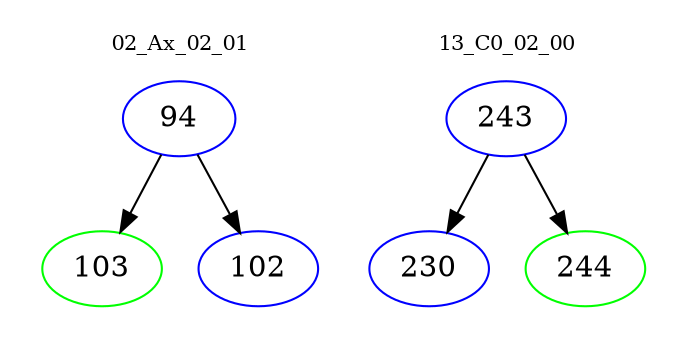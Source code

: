 digraph{
subgraph cluster_0 {
color = white
label = "02_Ax_02_01";
fontsize=10;
T0_94 [label="94", color="blue"]
T0_94 -> T0_103 [color="black"]
T0_103 [label="103", color="green"]
T0_94 -> T0_102 [color="black"]
T0_102 [label="102", color="blue"]
}
subgraph cluster_1 {
color = white
label = "13_C0_02_00";
fontsize=10;
T1_243 [label="243", color="blue"]
T1_243 -> T1_230 [color="black"]
T1_230 [label="230", color="blue"]
T1_243 -> T1_244 [color="black"]
T1_244 [label="244", color="green"]
}
}
